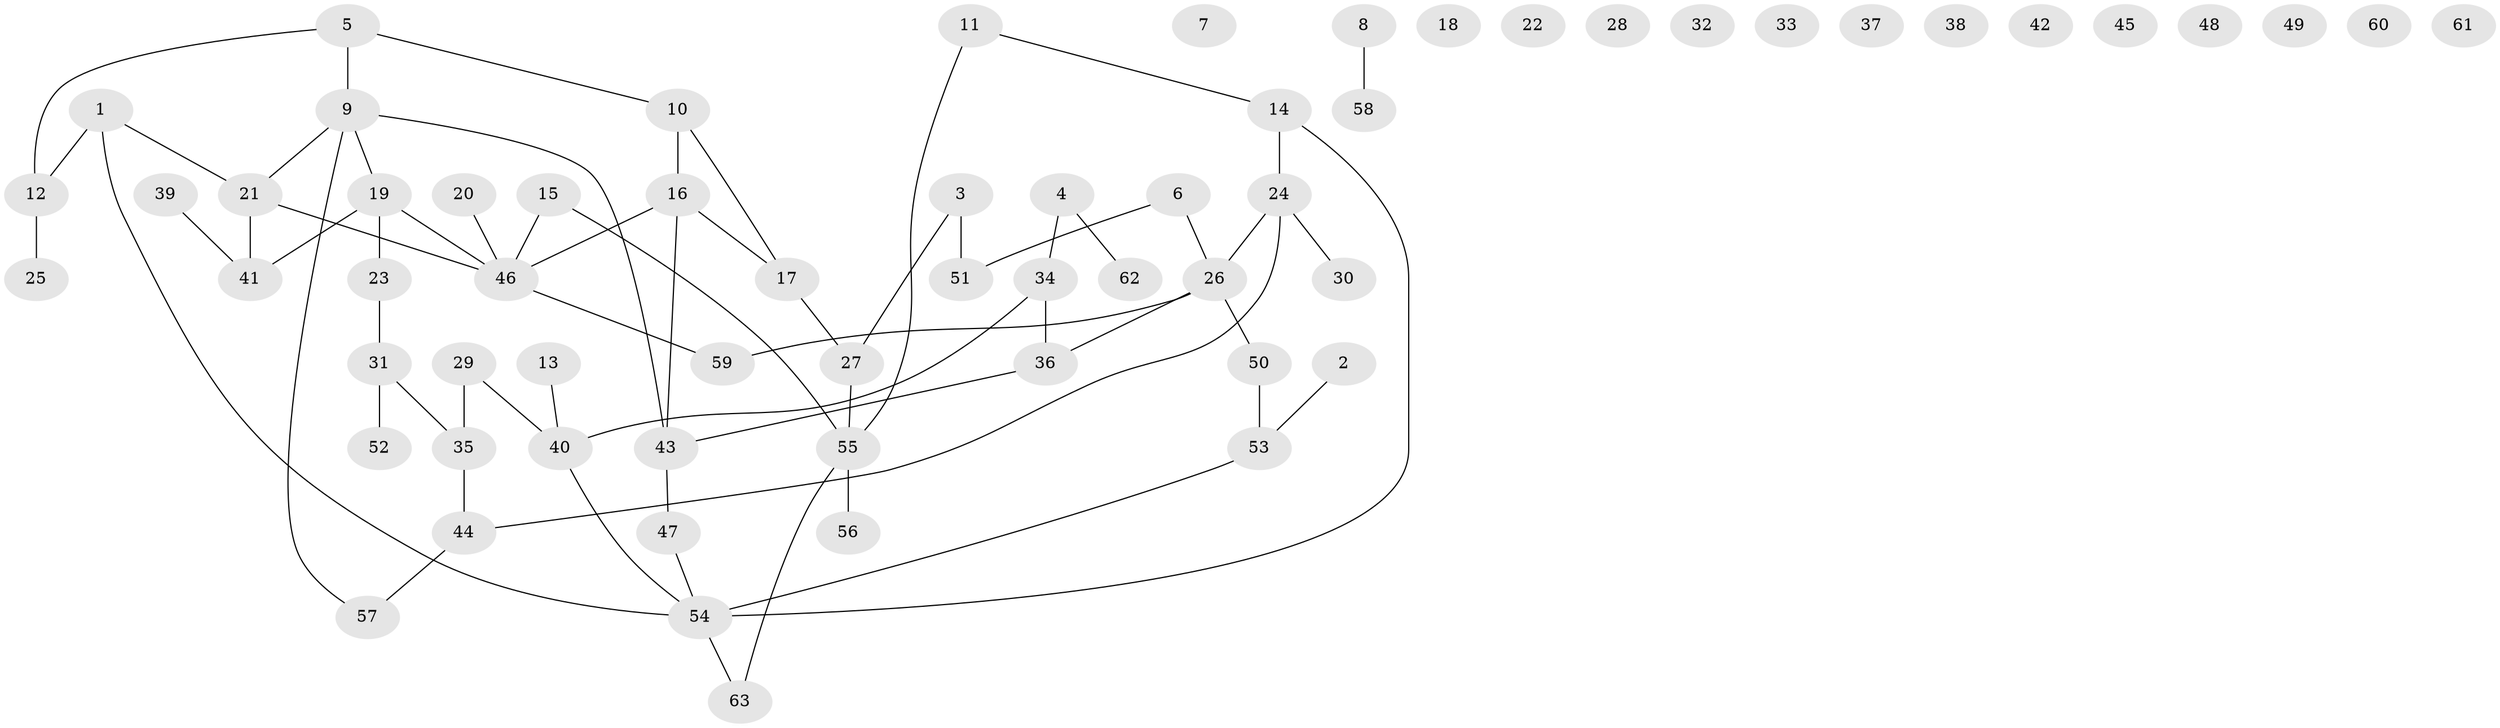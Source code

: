 // coarse degree distribution, {4: 0.09090909090909091, 2: 0.20454545454545456, 1: 0.09090909090909091, 6: 0.045454545454545456, 0: 0.3409090909090909, 3: 0.13636363636363635, 7: 0.022727272727272728, 5: 0.06818181818181818}
// Generated by graph-tools (version 1.1) at 2025/23/03/03/25 07:23:29]
// undirected, 63 vertices, 65 edges
graph export_dot {
graph [start="1"]
  node [color=gray90,style=filled];
  1;
  2;
  3;
  4;
  5;
  6;
  7;
  8;
  9;
  10;
  11;
  12;
  13;
  14;
  15;
  16;
  17;
  18;
  19;
  20;
  21;
  22;
  23;
  24;
  25;
  26;
  27;
  28;
  29;
  30;
  31;
  32;
  33;
  34;
  35;
  36;
  37;
  38;
  39;
  40;
  41;
  42;
  43;
  44;
  45;
  46;
  47;
  48;
  49;
  50;
  51;
  52;
  53;
  54;
  55;
  56;
  57;
  58;
  59;
  60;
  61;
  62;
  63;
  1 -- 12;
  1 -- 21;
  1 -- 54;
  2 -- 53;
  3 -- 27;
  3 -- 51;
  4 -- 34;
  4 -- 62;
  5 -- 9;
  5 -- 10;
  5 -- 12;
  6 -- 26;
  6 -- 51;
  8 -- 58;
  9 -- 19;
  9 -- 21;
  9 -- 43;
  9 -- 57;
  10 -- 16;
  10 -- 17;
  11 -- 14;
  11 -- 55;
  12 -- 25;
  13 -- 40;
  14 -- 24;
  14 -- 54;
  15 -- 46;
  15 -- 55;
  16 -- 17;
  16 -- 43;
  16 -- 46;
  17 -- 27;
  19 -- 23;
  19 -- 41;
  19 -- 46;
  20 -- 46;
  21 -- 41;
  21 -- 46;
  23 -- 31;
  24 -- 26;
  24 -- 30;
  24 -- 44;
  26 -- 36;
  26 -- 50;
  26 -- 59;
  27 -- 55;
  29 -- 35;
  29 -- 40;
  31 -- 35;
  31 -- 52;
  34 -- 36;
  34 -- 40;
  35 -- 44;
  36 -- 43;
  39 -- 41;
  40 -- 54;
  43 -- 47;
  44 -- 57;
  46 -- 59;
  47 -- 54;
  50 -- 53;
  53 -- 54;
  54 -- 63;
  55 -- 56;
  55 -- 63;
}

